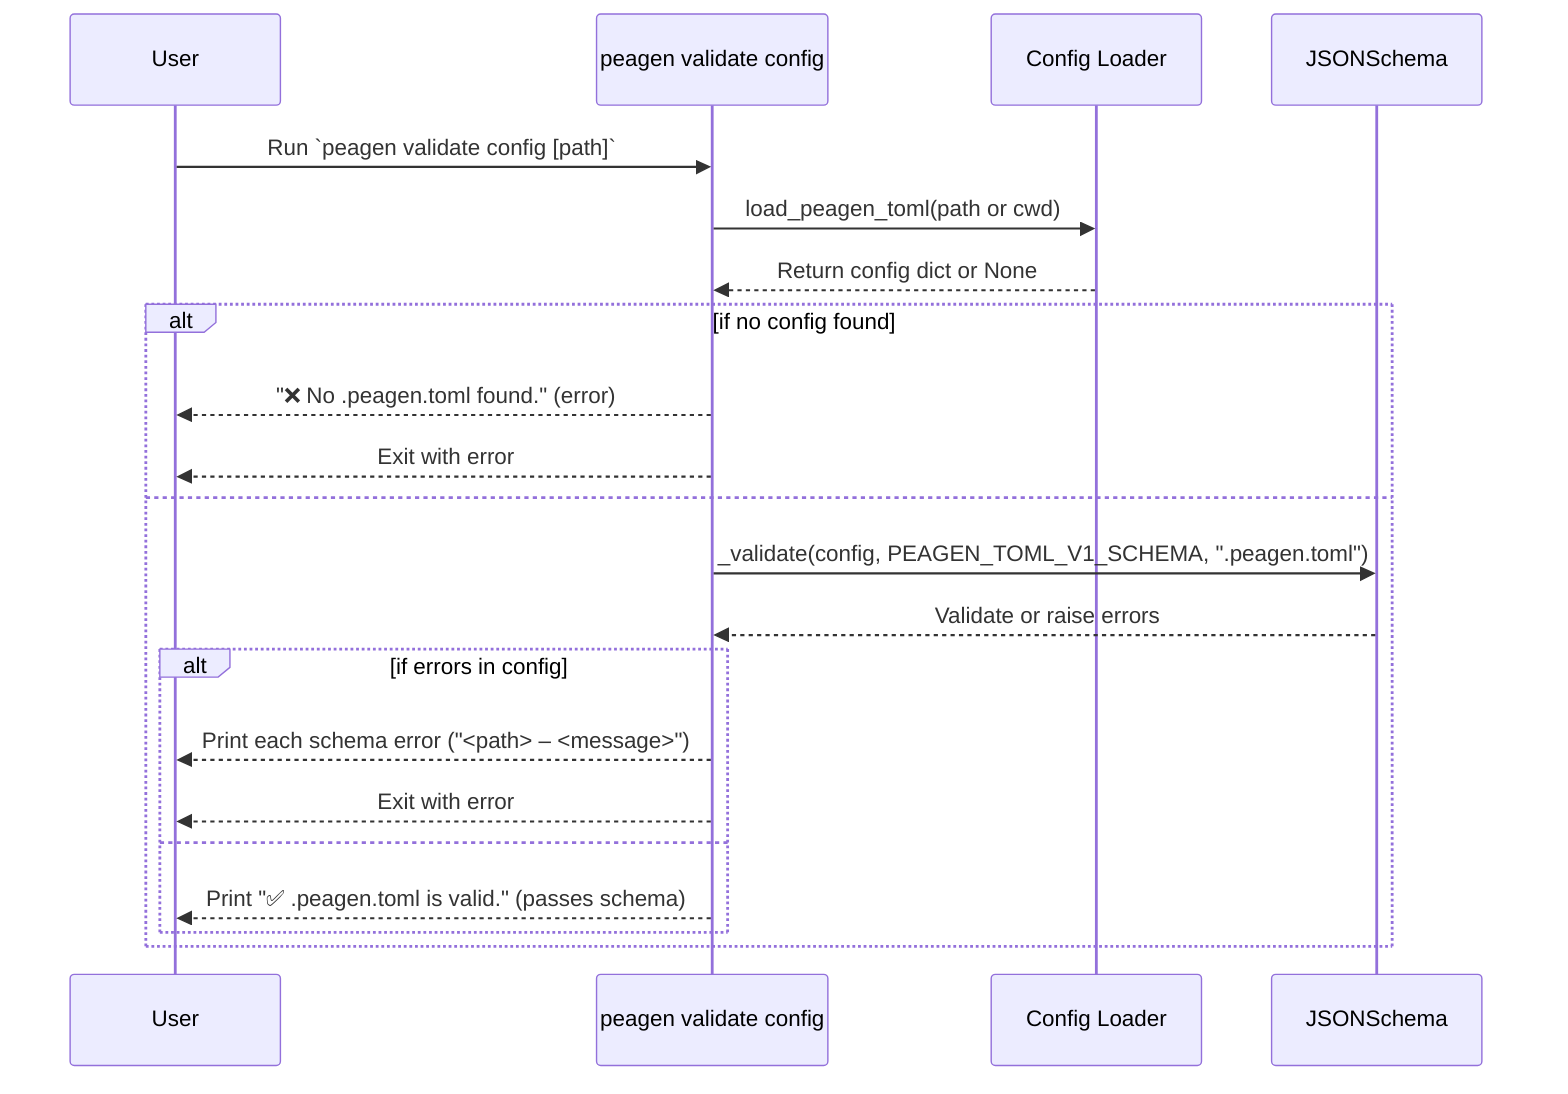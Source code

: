 sequenceDiagram
    participant User
    participant CLI as peagen validate config
    participant Config as Config Loader
    participant Schema as JSONSchema
    User ->> CLI: Run `peagen validate config [path]`
    CLI ->> Config: load_peagen_toml(path or cwd)
    Config -->> CLI: Return config dict or None
    alt if no config found
        CLI -->> User: "❌ No .peagen.toml found." (error)
        CLI -->> User: Exit with error
    else
        CLI ->> Schema: _validate(config, PEAGEN_TOML_V1_SCHEMA, ".peagen.toml")
        Schema -->> CLI: Validate or raise errors
        alt if errors in config
            CLI -->> User: Print each schema error ("<path> – <message>")
            CLI -->> User: Exit with error
        else
            CLI -->> User: Print "✅ .peagen.toml is valid." (passes schema)
        end
    end